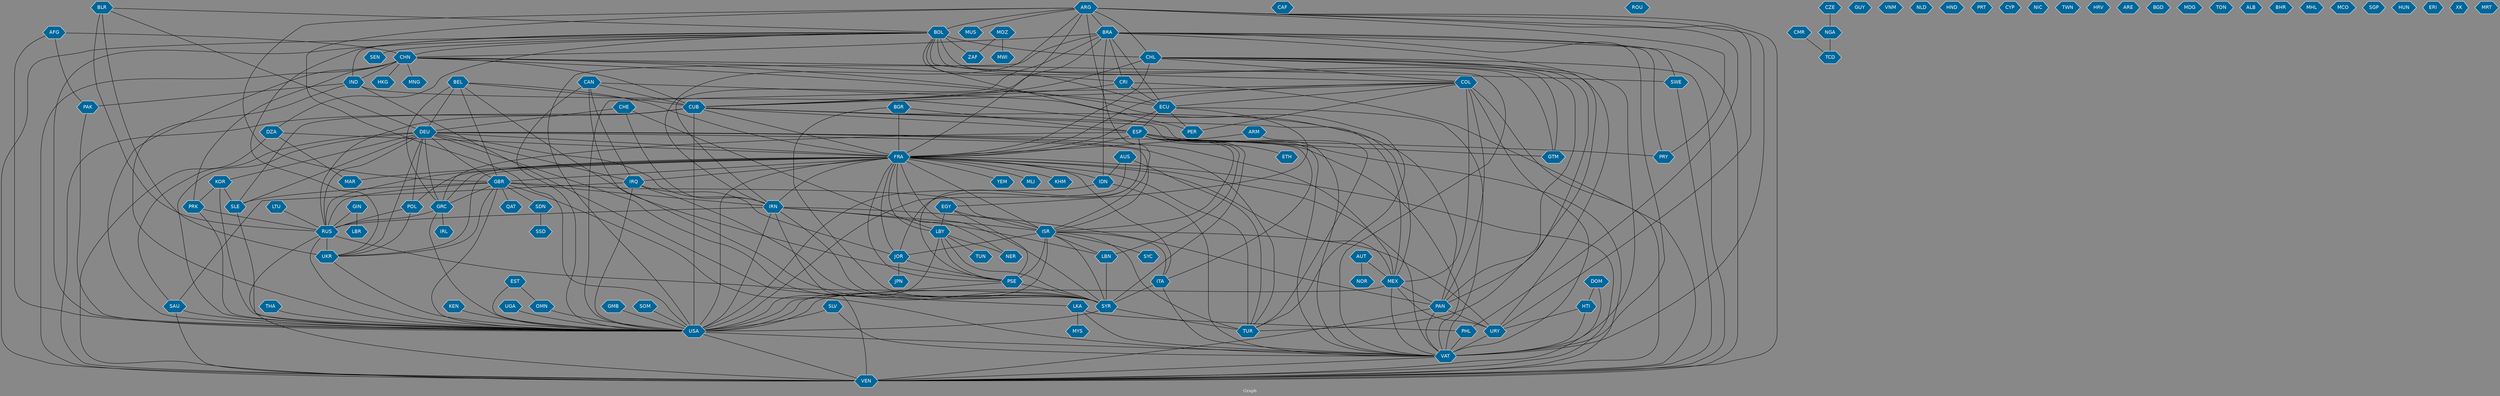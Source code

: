 // Countries together in item graph
graph {
	graph [bgcolor="#888888" fontcolor=white fontsize=12 label="Graph" outputorder=edgesfirst overlap=prism]
	node [color=white fillcolor="#006699" fontcolor=white fontname=Helvetica shape=hexagon style=filled]
	edge [arrowhead=open color=black fontcolor=white fontname=Courier fontsize=12]
		USA [label=USA]
		FRA [label=FRA]
		ECU [label=ECU]
		BOL [label=BOL]
		VAT [label=VAT]
		PRK [label=PRK]
		RUS [label=RUS]
		UKR [label=UKR]
		VEN [label=VEN]
		CUB [label=CUB]
		ITA [label=ITA]
		ISR [label=ISR]
		PSE [label=PSE]
		PAK [label=PAK]
		COL [label=COL]
		LBY [label=LBY]
		NER [label=NER]
		ARG [label=ARG]
		JPN [label=JPN]
		GBR [label=GBR]
		CHN [label=CHN]
		CHL [label=CHL]
		LKA [label=LKA]
		IDN [label=IDN]
		LBN [label=LBN]
		SAU [label=SAU]
		GRC [label=GRC]
		SYR [label=SYR]
		IRQ [label=IRQ]
		ESP [label=ESP]
		YEM [label=YEM]
		EGY [label=EGY]
		CAF [label=CAF]
		BEL [label=BEL]
		MEX [label=MEX]
		PHL [label=PHL]
		DEU [label=DEU]
		AUT [label=AUT]
		NOR [label=NOR]
		AUS [label=AUS]
		HTI [label=HTI]
		SLV [label=SLV]
		BRA [label=BRA]
		DZA [label=DZA]
		PAN [label=PAN]
		ROU [label=ROU]
		CMR [label=CMR]
		IRN [label=IRN]
		THA [label=THA]
		IND [label=IND]
		CAN [label=CAN]
		GUY [label=GUY]
		TCD [label=TCD]
		IRL [label=IRL]
		CRI [label=CRI]
		AFG [label=AFG]
		SEN [label=SEN]
		TUR [label=TUR]
		URY [label=URY]
		VNM [label=VNM]
		HKG [label=HKG]
		SSD [label=SSD]
		SDN [label=SDN]
		MWI [label=MWI]
		POL [label=POL]
		BLR [label=BLR]
		CHE [label=CHE]
		KEN [label=KEN]
		JOR [label=JOR]
		MYS [label=MYS]
		EST [label=EST]
		OMN [label=OMN]
		KOR [label=KOR]
		SWE [label=SWE]
		PER [label=PER]
		NLD [label=NLD]
		SYC [label=SYC]
		CZE [label=CZE]
		NGA [label=NGA]
		ETH [label=ETH]
		HND [label=HND]
		UGA [label=UGA]
		SLE [label=SLE]
		PRT [label=PRT]
		GTM [label=GTM]
		CYP [label=CYP]
		PRY [label=PRY]
		BGR [label=BGR]
		DOM [label=DOM]
		LTU [label=LTU]
		MLI [label=MLI]
		NIC [label=NIC]
		TWN [label=TWN]
		GMB [label=GMB]
		MOZ [label=MOZ]
		MUS [label=MUS]
		TUN [label=TUN]
		ZAF [label=ZAF]
		HRV [label=HRV]
		ARE [label=ARE]
		MAR [label=MAR]
		SOM [label=SOM]
		BGD [label=BGD]
		GIN [label=GIN]
		MDG [label=MDG]
		TON [label=TON]
		LBR [label=LBR]
		ALB [label=ALB]
		ARM [label=ARM]
		QAT [label=QAT]
		BHR [label=BHR]
		MHL [label=MHL]
		MCO [label=MCO]
		MNG [label=MNG]
		SGP [label=SGP]
		KHM [label=KHM]
		HUN [label=HUN]
		ERI [label=ERI]
		XK [label=XK]
		MRT [label=MRT]
			FRA -- IDN [weight=1]
			ISR -- SYC [weight=2]
			DZA -- VEN [weight=1]
			COL -- ECU [weight=1]
			ESP -- PSE [weight=2]
			BRA -- CUB [weight=1]
			GBR -- SDN [weight=1]
			SYR -- TUR [weight=4]
			CHN -- SWE [weight=1]
			FRA -- JOR [weight=1]
			AUT -- MEX [weight=1]
			ARG -- BOL [weight=1]
			CUB -- PAN [weight=1]
			GRC -- USA [weight=1]
			PHL -- VAT [weight=39]
			FRA -- IRN [weight=1]
			DEU -- POL [weight=1]
			DEU -- MEX [weight=1]
			BOL -- ECU [weight=3]
			LBY -- SYR [weight=1]
			ARG -- USA [weight=7]
			BRA -- ECU [weight=1]
			CMR -- TCD [weight=1]
			SAU -- VEN [weight=2]
			MEX -- URY [weight=1]
			ISR -- TUR [weight=4]
			CHN -- TUR [weight=1]
			IRN -- PAN [weight=1]
			BRA -- PRY [weight=2]
			LBY -- TUN [weight=1]
			SLE -- USA [weight=1]
			ECU -- FRA [weight=1]
			COL -- VAT [weight=2]
			FRA -- MAR [weight=1]
			DEU -- GBR [weight=5]
			AFG -- USA [weight=3]
			BRA -- USA [weight=3]
			CHL -- CUB [weight=1]
			ARG -- VAT [weight=2]
			CAN -- PSE [weight=2]
			BOL -- IND [weight=1]
			BEL -- GRC [weight=8]
			CUB -- MEX [weight=1]
			IRN -- ISR [weight=2]
			BEL -- FRA [weight=4]
			CHN -- PRK [weight=1]
			CHL -- URY [weight=1]
			LBY -- USA [weight=1]
			USA -- VAT [weight=1]
			FRA -- YEM [weight=6]
			SDN -- SSD [weight=2]
			CUB -- SLE [weight=1]
			DOM -- HTI [weight=1]
			GBR -- GRC [weight=1]
			CHN -- HKG [weight=1]
			LKA -- PHL [weight=4]
			FRA -- MLI [weight=1]
			GBR -- VAT [weight=2]
			PRK -- USA [weight=15]
			CHN -- CRI [weight=1]
			DEU -- SYR [weight=1]
			DEU -- PRY [weight=1]
			GBR -- IRN [weight=1]
			BEL -- DEU [weight=1]
			ISR -- LBN [weight=9]
			COL -- PER [weight=1]
			IRN -- SYR [weight=1]
			AUS -- TUR [weight=2]
			ARG -- VEN [weight=1]
			DEU -- SAU [weight=1]
			BRA -- CRI [weight=1]
			CUB -- RUS [weight=1]
			ARG -- URY [weight=3]
			KOR -- PRK [weight=13]
			ISR -- ITA [weight=1]
			DEU -- RUS [weight=6]
			BRA -- VAT [weight=1]
			COL -- CUB [weight=1]
			KOR -- USA [weight=1]
			CHN -- USA [weight=1]
			BOL -- COL [weight=2]
			CHL -- COL [weight=1]
			AUS -- USA [weight=1]
			COL -- FRA [weight=1]
			BRA -- SWE [weight=1]
			EGY -- PSE [weight=4]
			SLV -- VAT [weight=2]
			BOL -- SEN [weight=1]
			FRA -- NER [weight=2]
			EGY -- ISR [weight=1]
			EST -- OMN [weight=1]
			ARG -- PRY [weight=3]
			IND -- USA [weight=4]
			ARG -- IRN [weight=4]
			UGA -- USA [weight=1]
			CHN -- IND [weight=2]
			LKA -- MYS [weight=1]
			BOL -- DZA [weight=1]
			OMN -- USA [weight=1]
			BLR -- BOL [weight=1]
			GBR -- ISR [weight=1]
			COL -- VEN [weight=4]
			LBY -- NER [weight=1]
			CHE -- DEU [weight=1]
			ARM -- FRA [weight=1]
			DZA -- MAR [weight=1]
			THA -- USA [weight=1]
			DZA -- FRA [weight=5]
			CHE -- LBY [weight=3]
			BLR -- UKR [weight=7]
			GBR -- SLE [weight=1]
			IRN -- VEN [weight=6]
			BOL -- ZAF [weight=1]
			IND -- VAT [weight=1]
			CRI -- ECU [weight=1]
			SLV -- USA [weight=1]
			GBR -- QAT [weight=1]
			CHN -- VEN [weight=10]
			BEL -- CUB [weight=1]
			LBN -- SYR [weight=5]
			UKR -- USA [weight=2]
			PSE -- USA [weight=1]
			BOL -- USA [weight=6]
			IRQ -- SAU [weight=1]
			ARG -- FRA [weight=3]
			ESP -- SYR [weight=1]
			ISR -- USA [weight=1]
			DEU -- GRC [weight=8]
			ECU -- ESP [weight=1]
			FRA -- MEX [weight=2]
			GBR -- RUS [weight=4]
			FRA -- VEN [weight=1]
			FRA -- GRC [weight=3]
			BOL -- VEN [weight=1]
			COL -- MEX [weight=1]
			BOL -- VAT [weight=6]
			BGR -- SYR [weight=1]
			DEU -- KOR [weight=3]
			AUS -- IDN [weight=1]
			ESP -- VAT [weight=2]
			KEN -- USA [weight=1]
			CHL -- VAT [weight=4]
			CHN -- CUB [weight=1]
			ECU -- VAT [weight=4]
			HTI -- URY [weight=1]
			IRQ -- SYR [weight=4]
			GRC -- RUS [weight=3]
			IRN -- RUS [weight=2]
			FRA -- USA [weight=29]
			DEU -- FRA [weight=12]
			BRA -- IRN [weight=1]
			ISR -- PSE [weight=30]
			CRI -- VEN [weight=1]
			ARM -- TUR [weight=1]
			IND -- PAK [weight=4]
			ECU -- PER [weight=3]
			FRA -- GBR [weight=8]
			PAK -- USA [weight=1]
			FRA -- ITA [weight=1]
			DEU -- SLE [weight=3]
			CUB -- VAT [weight=1]
			PAN -- VEN [weight=1]
			BEL -- GBR [weight=1]
			GMB -- USA [weight=1]
			ARG -- PHL [weight=1]
			ESP -- FRA [weight=12]
			ITA -- SYR [weight=2]
			CHL -- FRA [weight=1]
			GRC -- IRL [weight=1]
			CAN -- USA [weight=1]
			HTI -- VAT [weight=3]
			CHL -- GTM [weight=2]
			ESP -- VEN [weight=3]
			IND -- LKA [weight=1]
			CHL -- VEN [weight=3]
			BGR -- ESP [weight=1]
			BLR -- RUS [weight=2]
			ARG -- CHL [weight=3]
			DEU -- IRQ [weight=2]
			VAT -- VEN [weight=2]
			FRA -- SYR [weight=9]
			ESP -- GTM [weight=1]
			BOL -- UKR [weight=4]
			BRA -- PAN [weight=1]
			ESP -- ITA [weight=1]
			CHN -- MNG [weight=1]
			CAN -- CUB [weight=1]
			IRQ -- JOR [weight=2]
			SOM -- USA [weight=1]
			ARG -- ISR [weight=3]
			RUS -- UKR [weight=30]
			FRA -- RUS [weight=6]
			IRN -- USA [weight=5]
			FRA -- PSE [weight=1]
			BOL -- PER [weight=4]
			JOR -- JPN [weight=4]
			POL -- RUS [weight=2]
			ECU -- EGY [weight=1]
			MEX -- VAT [weight=7]
			EGY -- LBY [weight=2]
			BRA -- CHN [weight=2]
			NGA -- TCD [weight=3]
			GBR -- USA [weight=15]
			JOR -- PSE [weight=5]
			DEU -- ISR [weight=2]
			GIN -- LBR [weight=1]
			LKA -- VAT [weight=21]
			CUB -- VEN [weight=2]
			CHE -- IRN [weight=1]
			BOL -- GTM [weight=1]
			MEX -- USA [weight=7]
			ESP -- GRC [weight=12]
			SYR -- USA [weight=3]
			DEU -- UKR [weight=9]
			BGR -- FRA [weight=7]
			ISR -- JOR [weight=1]
			IDN -- VAT [weight=1]
			RUS -- VEN [weight=7]
			CZE -- NGA [weight=1]
			CUB -- FRA [weight=1]
			PAN -- URY [weight=1]
			ISR -- URY [weight=2]
			LTU -- RUS [weight=1]
			ISR -- SYR [weight=3]
			AFG -- CHN [weight=1]
			IDN -- USA [weight=1]
			ARG -- MUS [weight=1]
			SWE -- VEN [weight=1]
			IRQ -- USA [weight=1]
			FRA -- KHM [weight=1]
			ESP -- ISR [weight=4]
			ARG -- BRA [weight=3]
			ESP -- ETH [weight=1]
			FRA -- POL [weight=1]
			FRA -- VAT [weight=2]
			GIN -- RUS [weight=1]
			FRA -- TUR [weight=9]
			ARG -- GBR [weight=2]
			COL -- PAN [weight=2]
			MOZ -- ZAF [weight=1]
			BRA -- IDN [weight=12]
			PAN -- VAT [weight=1]
			BEL -- SYR [weight=1]
			PSE -- SYR [weight=1]
			DEU -- TUR [weight=2]
			ESP -- JOR [weight=2]
			ESP -- LBN [weight=2]
			GBR -- UKR [weight=1]
			DEU -- IRN [weight=1]
			BLR -- DEU [weight=1]
			CRI -- CUB [weight=1]
			URY -- VAT [weight=2]
			ITA -- VAT [weight=5]
			CHN -- ECU [weight=6]
			RUS -- USA [weight=5]
			CAN -- MEX [weight=1]
			DEU -- USA [weight=1]
			USA -- VEN [weight=5]
			CUB -- USA [weight=78]
			CHL -- TUR [weight=1]
			BRA -- VEN [weight=5]
			RUS -- SYR [weight=6]
			COL -- USA [weight=1]
			POL -- UKR [weight=2]
			BOL -- CHL [weight=17]
			FRA -- IRQ [weight=4]
			FRA -- ISR [weight=29]
			CAN -- IRQ [weight=2]
			MOZ -- MWI [weight=1]
			CHL -- PAN [weight=1]
			PRK -- RUS [weight=2]
			KOR -- SLE [weight=3]
			DOM -- VEN [weight=1]
			AUT -- NOR [weight=1]
			MEX -- PAN [weight=1]
			FRA -- UKR [weight=2]
			BOL -- CHN [weight=1]
			AFG -- PAK [weight=5]
			EST -- USA [weight=1]
			FRA -- LBY [weight=1]
			CUB -- ESP [weight=1]
			IRN -- LBN [weight=1]
			LBY -- PSE [weight=1]
			SAU -- USA [weight=1]
}